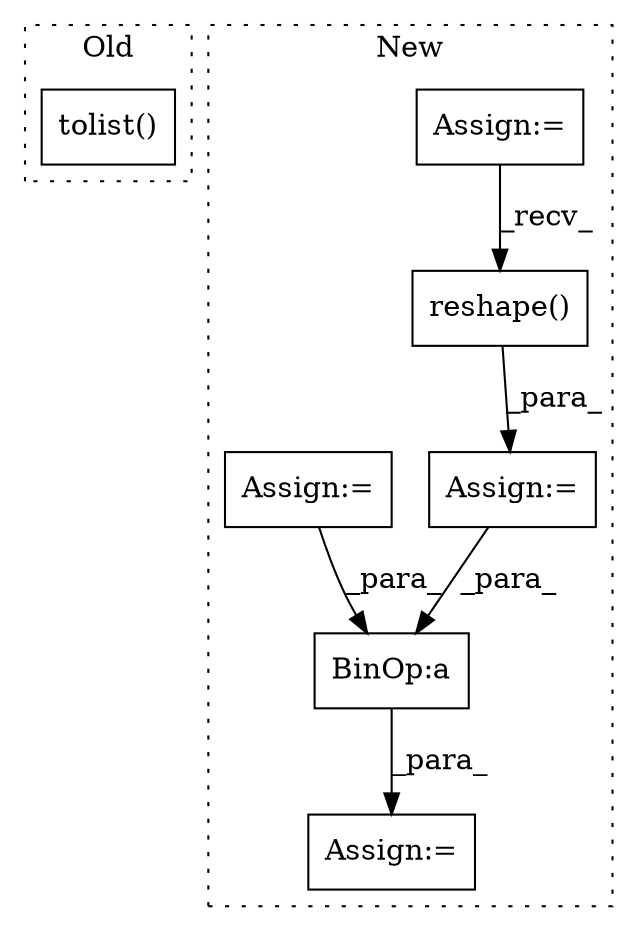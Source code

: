 digraph G {
subgraph cluster0 {
1 [label="tolist()" a="75" s="8942" l="46" shape="box"];
label = "Old";
style="dotted";
}
subgraph cluster1 {
2 [label="reshape()" a="75" s="8678,8714" l="31,1" shape="box"];
3 [label="Assign:=" a="68" s="8954" l="3" shape="box"];
4 [label="Assign:=" a="68" s="8549" l="3" shape="box"];
5 [label="BinOp:a" a="82" s="8886" l="3" shape="box"];
6 [label="Assign:=" a="68" s="8675" l="3" shape="box"];
7 [label="Assign:=" a="68" s="8145" l="3" shape="box"];
label = "New";
style="dotted";
}
2 -> 6 [label="_para_"];
4 -> 2 [label="_recv_"];
5 -> 3 [label="_para_"];
6 -> 5 [label="_para_"];
7 -> 5 [label="_para_"];
}